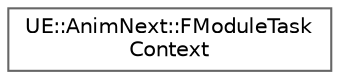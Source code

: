 digraph "Graphical Class Hierarchy"
{
 // INTERACTIVE_SVG=YES
 // LATEX_PDF_SIZE
  bgcolor="transparent";
  edge [fontname=Helvetica,fontsize=10,labelfontname=Helvetica,labelfontsize=10];
  node [fontname=Helvetica,fontsize=10,shape=box,height=0.2,width=0.4];
  rankdir="LR";
  Node0 [id="Node000000",label="UE::AnimNext::FModuleTask\lContext",height=0.2,width=0.4,color="grey40", fillcolor="white", style="filled",URL="$d6/d3f/structUE_1_1AnimNext_1_1FModuleTaskContext.html",tooltip=" "];
}
